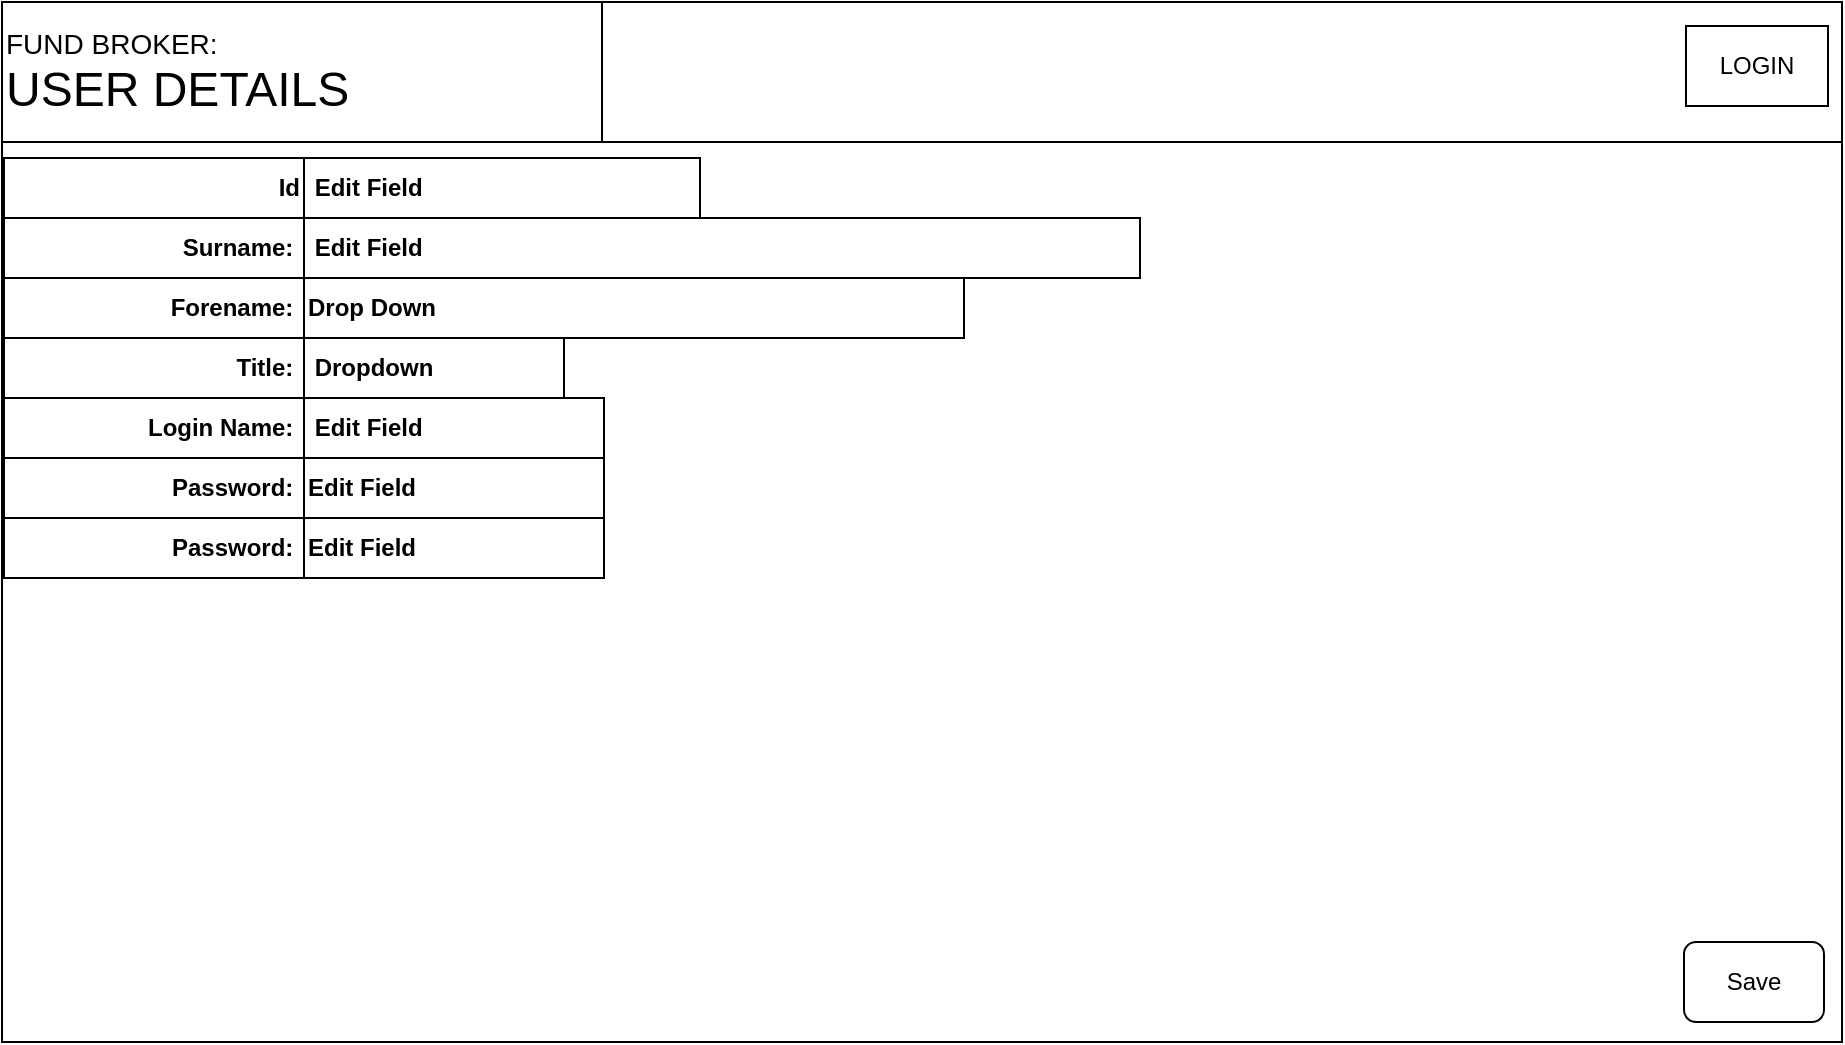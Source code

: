<mxfile version="25.0.1">
  <diagram name="Page-1" id="CnVBvvraG81W5cuvQBZY">
    <mxGraphModel dx="1404" dy="814" grid="1" gridSize="10" guides="1" tooltips="1" connect="1" arrows="1" fold="1" page="1" pageScale="1" pageWidth="1100" pageHeight="850" math="0" shadow="0">
      <root>
        <mxCell id="0" />
        <mxCell id="1" parent="0" />
        <mxCell id="dwIZC6C4lW82Fir49CFO-1" value="&lt;span style=&quot;color: rgba(0, 0, 0, 0); font-family: monospace; font-size: 0px; text-align: start; text-wrap: nowrap;&quot;&gt;%3CmxGraphModel%3E%3Croot%3E%3CmxCell%20id%3D%220%22%2F%3E%3CmxCell%20id%3D%221%22%20parent%3D%220%22%2F%3E%3CmxCell%20id%3D%222%22%20value%3D%22Edit%20Field%22%20style%3D%22rounded%3D0%3BwhiteSpace%3Dwrap%3Bhtml%3D1%3Balign%3Dleft%3B%22%20vertex%3D%221%22%20parent%3D%221%22%3E%3CmxGeometry%20x%3D%22280%22%20y%3D%22210%22%20width%3D%22390%22%20height%3D%2230%22%20as%3D%22geometry%22%2F%3E%3C%2FmxCell%3E%3C%2Froot%3E%3C%2FmxGraphModel%3E&lt;/span&gt;" style="rounded=0;whiteSpace=wrap;html=1;" parent="1" vertex="1">
          <mxGeometry x="40" y="94" width="920" height="520" as="geometry" />
        </mxCell>
        <mxCell id="dwIZC6C4lW82Fir49CFO-2" value="" style="rounded=0;whiteSpace=wrap;html=1;align=left;" parent="1" vertex="1">
          <mxGeometry x="40" y="94" width="920" height="70" as="geometry" />
        </mxCell>
        <mxCell id="dwIZC6C4lW82Fir49CFO-9" value="&lt;font style=&quot;font-size: 14px;&quot;&gt;FUND BROKER:&lt;/font&gt;&lt;div&gt;&lt;span style=&quot;font-size: 24px; background-color: initial;&quot;&gt;USER DETAILS&lt;/span&gt;&lt;/div&gt;" style="rounded=0;whiteSpace=wrap;html=1;align=left;" parent="1" vertex="1">
          <mxGeometry x="40" y="94" width="300" height="70" as="geometry" />
        </mxCell>
        <mxCell id="dwIZC6C4lW82Fir49CFO-11" value="&lt;div style=&quot;&quot;&gt;&lt;b&gt;&amp;nbsp;Edit Field&lt;/b&gt;&lt;/div&gt;" style="rounded=0;whiteSpace=wrap;html=1;align=left;" parent="1" vertex="1">
          <mxGeometry x="191" y="172" width="198" height="30" as="geometry" />
        </mxCell>
        <mxCell id="dwIZC6C4lW82Fir49CFO-12" value="&lt;b&gt;Forename:&amp;nbsp;&lt;/b&gt;" style="rounded=0;whiteSpace=wrap;html=1;align=right;" parent="1" vertex="1">
          <mxGeometry x="41" y="232" width="150" height="30" as="geometry" />
        </mxCell>
        <mxCell id="dwIZC6C4lW82Fir49CFO-13" value="&lt;b&gt;Surname:&amp;nbsp;&lt;/b&gt;" style="rounded=0;whiteSpace=wrap;html=1;align=right;" parent="1" vertex="1">
          <mxGeometry x="41" y="202" width="150" height="30" as="geometry" />
        </mxCell>
        <mxCell id="dwIZC6C4lW82Fir49CFO-14" value="&lt;b&gt;Title:&amp;nbsp;&lt;/b&gt;" style="rounded=0;whiteSpace=wrap;html=1;align=right;" parent="1" vertex="1">
          <mxGeometry x="41" y="262" width="150" height="30" as="geometry" />
        </mxCell>
        <mxCell id="dwIZC6C4lW82Fir49CFO-15" value="&lt;div style=&quot;&quot;&gt;&lt;b&gt;Login Name:&amp;nbsp;&lt;/b&gt;&lt;/div&gt;" style="rounded=0;whiteSpace=wrap;html=1;align=right;" parent="1" vertex="1">
          <mxGeometry x="41" y="292" width="150" height="30" as="geometry" />
        </mxCell>
        <mxCell id="dwIZC6C4lW82Fir49CFO-16" value="&lt;b&gt;Password:&amp;nbsp;&lt;/b&gt;" style="rounded=0;whiteSpace=wrap;html=1;align=right;" parent="1" vertex="1">
          <mxGeometry x="41" y="322" width="150" height="30" as="geometry" />
        </mxCell>
        <mxCell id="dwIZC6C4lW82Fir49CFO-35" value="&lt;b&gt;Id&lt;/b&gt;" style="rounded=0;whiteSpace=wrap;html=1;align=right;" parent="1" vertex="1">
          <mxGeometry x="41" y="172" width="150" height="30" as="geometry" />
        </mxCell>
        <mxCell id="dwIZC6C4lW82Fir49CFO-36" value="&lt;div style=&quot;&quot;&gt;&lt;b&gt;&amp;nbsp;Edit Field&lt;/b&gt;&lt;/div&gt;" style="rounded=0;whiteSpace=wrap;html=1;align=left;" parent="1" vertex="1">
          <mxGeometry x="191" y="202" width="418" height="30" as="geometry" />
        </mxCell>
        <mxCell id="dwIZC6C4lW82Fir49CFO-37" value="&lt;div style=&quot;&quot;&gt;&lt;b&gt;&amp;nbsp;Dropdown&lt;/b&gt;&lt;/div&gt;" style="rounded=0;whiteSpace=wrap;html=1;align=left;" parent="1" vertex="1">
          <mxGeometry x="191" y="262" width="130" height="30" as="geometry" />
        </mxCell>
        <mxCell id="dwIZC6C4lW82Fir49CFO-38" value="&lt;div style=&quot;&quot;&gt;&lt;b&gt;Drop Down&lt;/b&gt;&lt;/div&gt;" style="rounded=0;whiteSpace=wrap;html=1;align=left;" parent="1" vertex="1">
          <mxGeometry x="191" y="232" width="330" height="30" as="geometry" />
        </mxCell>
        <mxCell id="dwIZC6C4lW82Fir49CFO-39" value="&lt;div style=&quot;&quot;&gt;&lt;b&gt;&amp;nbsp;Edit Field&lt;/b&gt;&lt;/div&gt;" style="rounded=0;whiteSpace=wrap;html=1;align=left;" parent="1" vertex="1">
          <mxGeometry x="191" y="292" width="150" height="30" as="geometry" />
        </mxCell>
        <mxCell id="dwIZC6C4lW82Fir49CFO-41" value="&lt;div style=&quot;&quot;&gt;&lt;b&gt;Edit Field&lt;/b&gt;&lt;/div&gt;" style="rounded=0;whiteSpace=wrap;html=1;align=left;" parent="1" vertex="1">
          <mxGeometry x="191" y="322" width="150" height="30" as="geometry" />
        </mxCell>
        <mxCell id="dwIZC6C4lW82Fir49CFO-53" value="Save" style="rounded=1;whiteSpace=wrap;html=1;" parent="1" vertex="1">
          <mxGeometry x="881" y="564" width="70" height="40" as="geometry" />
        </mxCell>
        <mxCell id="a29qZIJmyTv8nRKUc-aj-1" value="&lt;b&gt;Password:&amp;nbsp;&lt;/b&gt;" style="rounded=0;whiteSpace=wrap;html=1;align=right;" parent="1" vertex="1">
          <mxGeometry x="41" y="352" width="150" height="30" as="geometry" />
        </mxCell>
        <mxCell id="a29qZIJmyTv8nRKUc-aj-2" value="&lt;div style=&quot;&quot;&gt;&lt;b&gt;Edit Field&lt;/b&gt;&lt;/div&gt;" style="rounded=0;whiteSpace=wrap;html=1;align=left;" parent="1" vertex="1">
          <mxGeometry x="191" y="352" width="150" height="30" as="geometry" />
        </mxCell>
        <mxCell id="vd0iwtGv1gG5yqAn-9_d-1" value="LOGIN" style="rounded=0;whiteSpace=wrap;html=1;" vertex="1" parent="1">
          <mxGeometry x="882" y="106" width="71" height="40" as="geometry" />
        </mxCell>
      </root>
    </mxGraphModel>
  </diagram>
</mxfile>
